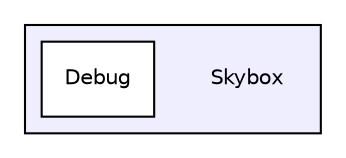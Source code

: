 digraph "Skybox" {
  compound=true
  node [ fontsize="10", fontname="Helvetica"];
  edge [ labelfontsize="10", labelfontname="Helvetica"];
  subgraph clusterdir_800db9d7a8bafde56f3c3401229d82ca {
    graph [ bgcolor="#eeeeff", pencolor="black", label="" URL="dir_800db9d7a8bafde56f3c3401229d82ca.html"];
    dir_800db9d7a8bafde56f3c3401229d82ca [shape=plaintext label="Skybox"];
    dir_949d2b1f40834d86426fdd4b6be73aa8 [shape=box label="Debug" color="black" fillcolor="white" style="filled" URL="dir_949d2b1f40834d86426fdd4b6be73aa8.html"];
  }
}
